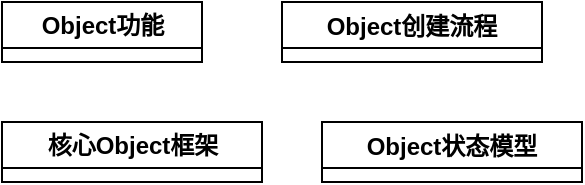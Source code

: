 <mxfile version="20.3.3" type="github">
  <diagram id="3uv_5a1CadoxR7LeSZuG" name="第 1 页">
    <mxGraphModel dx="1421" dy="1923" grid="1" gridSize="10" guides="1" tooltips="1" connect="1" arrows="1" fold="1" page="1" pageScale="1" pageWidth="827" pageHeight="1169" math="0" shadow="0">
      <root>
        <mxCell id="0" />
        <mxCell id="1" parent="0" />
        <mxCell id="lQj_9vM0wH7DQDhGStFX-1" value="Object创建流程" style="swimlane;swimlaneFillColor=default;startSize=23;" parent="1" vertex="1" collapsed="1">
          <mxGeometry x="180" y="-720" width="130" height="30" as="geometry">
            <mxRectangle x="180" y="-720" width="740" height="1590" as="alternateBounds" />
          </mxGeometry>
        </mxCell>
        <mxCell id="7D1d1UClvQg2_21mU1wl-2" value="Create()&lt;br&gt;运行时创建方式" style="rhombus;whiteSpace=wrap;html=1;" parent="lQj_9vM0wH7DQDhGStFX-1" vertex="1">
          <mxGeometry x="15" y="40" width="140" height="80" as="geometry" />
        </mxCell>
        <mxCell id="7D1d1UClvQg2_21mU1wl-30" value="GUID" style="ellipse;whiteSpace=wrap;html=1;aspect=fixed;fontColor=#000000;" parent="lQj_9vM0wH7DQDhGStFX-1" vertex="1">
          <mxGeometry x="555" y="124" width="80" height="80" as="geometry" />
        </mxCell>
        <mxCell id="7D1d1UClvQg2_21mU1wl-33" value="Importer" style="ellipse;whiteSpace=wrap;html=1;aspect=fixed;fontColor=#000000;" parent="lQj_9vM0wH7DQDhGStFX-1" vertex="1">
          <mxGeometry x="425" y="484" width="80" height="80" as="geometry" />
        </mxCell>
        <mxCell id="7D1d1UClvQg2_21mU1wl-42" value="&lt;span style=&quot;font-size: 11px;&quot;&gt;InstantiateNoAwake（）&lt;/span&gt;" style="rhombus;whiteSpace=wrap;html=1;fontFamily=Helvetica;fontSize=11;fontColor=#000000;" parent="lQj_9vM0wH7DQDhGStFX-1" vertex="1">
          <mxGeometry x="320" y="614" width="290" height="80" as="geometry" />
        </mxCell>
        <mxCell id="7D1d1UClvQg2_21mU1wl-43" style="edgeStyle=none;shape=connector;rounded=0;orthogonalLoop=1;jettySize=auto;html=1;labelBackgroundColor=default;strokeColor=default;fontFamily=Helvetica;fontSize=11;fontColor=#000000;endArrow=classic;" parent="lQj_9vM0wH7DQDhGStFX-1" source="7D1d1UClvQg2_21mU1wl-33" target="7D1d1UClvQg2_21mU1wl-42" edge="1">
          <mxGeometry relative="1" as="geometry" />
        </mxCell>
        <mxCell id="7D1d1UClvQg2_21mU1wl-44" value="Object&lt;br&gt;未实例化" style="ellipse;whiteSpace=wrap;html=1;aspect=fixed;fontFamily=Helvetica;fontSize=11;fontColor=#000000;" parent="lQj_9vM0wH7DQDhGStFX-1" vertex="1">
          <mxGeometry x="425" y="1084" width="80" height="80" as="geometry" />
        </mxCell>
        <mxCell id="7D1d1UClvQg2_21mU1wl-46" value="&lt;span style=&quot;font-size: 11px;&quot;&gt;Instantiate（）&lt;/span&gt;" style="rhombus;whiteSpace=wrap;html=1;fontFamily=Helvetica;fontSize=11;fontColor=#000000;" parent="lQj_9vM0wH7DQDhGStFX-1" vertex="1">
          <mxGeometry x="410" y="1234" width="110" height="80" as="geometry" />
        </mxCell>
        <mxCell id="7D1d1UClvQg2_21mU1wl-47" style="edgeStyle=none;shape=connector;rounded=0;orthogonalLoop=1;jettySize=auto;html=1;labelBackgroundColor=default;strokeColor=default;fontFamily=Helvetica;fontSize=11;fontColor=#000000;endArrow=classic;" parent="lQj_9vM0wH7DQDhGStFX-1" source="7D1d1UClvQg2_21mU1wl-44" target="7D1d1UClvQg2_21mU1wl-46" edge="1">
          <mxGeometry relative="1" as="geometry" />
        </mxCell>
        <mxCell id="7D1d1UClvQg2_21mU1wl-48" value="Object" style="ellipse;whiteSpace=wrap;html=1;aspect=fixed;fontFamily=Helvetica;fontSize=11;fontColor=#000000;" parent="lQj_9vM0wH7DQDhGStFX-1" vertex="1">
          <mxGeometry x="425" y="1494" width="80" height="80" as="geometry" />
        </mxCell>
        <mxCell id="7D1d1UClvQg2_21mU1wl-51" style="edgeStyle=none;shape=connector;rounded=0;orthogonalLoop=1;jettySize=auto;html=1;labelBackgroundColor=default;strokeColor=default;fontFamily=Helvetica;fontSize=11;fontColor=#000000;endArrow=classic;" parent="lQj_9vM0wH7DQDhGStFX-1" source="7D1d1UClvQg2_21mU1wl-50" target="7D1d1UClvQg2_21mU1wl-33" edge="1">
          <mxGeometry relative="1" as="geometry" />
        </mxCell>
        <mxCell id="7D1d1UClvQg2_21mU1wl-50" value="iostream" style="ellipse;whiteSpace=wrap;html=1;aspect=fixed;fontFamily=Helvetica;fontSize=11;fontColor=#000000;" parent="lQj_9vM0wH7DQDhGStFX-1" vertex="1">
          <mxGeometry x="425" y="374" width="80" height="80" as="geometry" />
        </mxCell>
        <mxCell id="7D1d1UClvQg2_21mU1wl-52" value="Exporter" style="ellipse;whiteSpace=wrap;html=1;aspect=fixed;fontFamily=Helvetica;fontSize=11;fontColor=#000000;" parent="lQj_9vM0wH7DQDhGStFX-1" vertex="1">
          <mxGeometry x="645" y="1084" width="80" height="80" as="geometry" />
        </mxCell>
        <mxCell id="7D1d1UClvQg2_21mU1wl-53" value="" style="edgeStyle=none;shape=connector;rounded=0;orthogonalLoop=1;jettySize=auto;html=1;labelBackgroundColor=default;strokeColor=default;fontFamily=Helvetica;fontSize=11;fontColor=#000000;endArrow=classic;" parent="lQj_9vM0wH7DQDhGStFX-1" source="7D1d1UClvQg2_21mU1wl-44" target="7D1d1UClvQg2_21mU1wl-52" edge="1">
          <mxGeometry relative="1" as="geometry" />
        </mxCell>
        <mxCell id="7D1d1UClvQg2_21mU1wl-54" value="iostream" style="ellipse;whiteSpace=wrap;html=1;aspect=fixed;fontFamily=Helvetica;fontSize=11;fontColor=#000000;" parent="lQj_9vM0wH7DQDhGStFX-1" vertex="1">
          <mxGeometry x="645" y="484" width="80" height="80" as="geometry" />
        </mxCell>
        <mxCell id="7D1d1UClvQg2_21mU1wl-55" style="edgeStyle=none;shape=connector;rounded=0;orthogonalLoop=1;jettySize=auto;html=1;labelBackgroundColor=default;strokeColor=default;fontFamily=Helvetica;fontSize=11;fontColor=#000000;endArrow=classic;" parent="lQj_9vM0wH7DQDhGStFX-1" source="7D1d1UClvQg2_21mU1wl-52" target="7D1d1UClvQg2_21mU1wl-54" edge="1">
          <mxGeometry relative="1" as="geometry" />
        </mxCell>
        <mxCell id="7D1d1UClvQg2_21mU1wl-58" style="shape=connector;rounded=0;orthogonalLoop=1;jettySize=auto;html=1;labelBackgroundColor=default;strokeColor=default;fontFamily=Helvetica;fontSize=11;fontColor=#000000;endArrow=classic;" parent="lQj_9vM0wH7DQDhGStFX-1" source="7D1d1UClvQg2_21mU1wl-57" target="7D1d1UClvQg2_21mU1wl-44" edge="1">
          <mxGeometry relative="1" as="geometry" />
        </mxCell>
        <mxCell id="7D1d1UClvQg2_21mU1wl-57" value="Import（）&lt;br&gt;导入基本属性" style="rhombus;whiteSpace=wrap;html=1;fontFamily=Helvetica;fontSize=11;fontColor=#000000;" parent="lQj_9vM0wH7DQDhGStFX-1" vertex="1">
          <mxGeometry x="395" y="904" width="140" height="80" as="geometry" />
        </mxCell>
        <mxCell id="7D1d1UClvQg2_21mU1wl-60" style="edgeStyle=none;shape=connector;rounded=0;orthogonalLoop=1;jettySize=auto;html=1;labelBackgroundColor=default;strokeColor=default;fontFamily=Helvetica;fontSize=11;fontColor=#000000;endArrow=classic;" parent="lQj_9vM0wH7DQDhGStFX-1" source="7D1d1UClvQg2_21mU1wl-59" target="7D1d1UClvQg2_21mU1wl-48" edge="1">
          <mxGeometry relative="1" as="geometry" />
        </mxCell>
        <mxCell id="7D1d1UClvQg2_21mU1wl-59" value="Awake（）&lt;br&gt;创建运行时属性" style="rhombus;whiteSpace=wrap;html=1;fontFamily=Helvetica;fontSize=11;fontColor=#000000;" parent="lQj_9vM0wH7DQDhGStFX-1" vertex="1">
          <mxGeometry x="390" y="1364" width="150" height="80" as="geometry" />
        </mxCell>
        <mxCell id="7D1d1UClvQg2_21mU1wl-49" style="edgeStyle=none;shape=connector;rounded=0;orthogonalLoop=1;jettySize=auto;html=1;labelBackgroundColor=default;strokeColor=default;fontFamily=Helvetica;fontSize=11;fontColor=#000000;endArrow=classic;" parent="lQj_9vM0wH7DQDhGStFX-1" source="7D1d1UClvQg2_21mU1wl-46" target="7D1d1UClvQg2_21mU1wl-59" edge="1">
          <mxGeometry relative="1" as="geometry" />
        </mxCell>
        <mxCell id="7D1d1UClvQg2_21mU1wl-63" style="edgeStyle=none;shape=connector;rounded=0;orthogonalLoop=1;jettySize=auto;html=1;labelBackgroundColor=default;strokeColor=default;fontFamily=Helvetica;fontSize=11;fontColor=#000000;endArrow=classic;" parent="lQj_9vM0wH7DQDhGStFX-1" source="7D1d1UClvQg2_21mU1wl-61" target="7D1d1UClvQg2_21mU1wl-50" edge="1">
          <mxGeometry relative="1" as="geometry" />
        </mxCell>
        <mxCell id="7D1d1UClvQg2_21mU1wl-61" value="Exporter" style="ellipse;whiteSpace=wrap;html=1;aspect=fixed;fontFamily=Helvetica;fontSize=11;fontColor=#000000;" parent="lQj_9vM0wH7DQDhGStFX-1" vertex="1">
          <mxGeometry x="310" y="264" width="80" height="80" as="geometry" />
        </mxCell>
        <mxCell id="7D1d1UClvQg2_21mU1wl-64" value="&lt;span style=&quot;font-family: &amp;quot;PingFang SC&amp;quot;, &amp;quot;Segoe UI&amp;quot;, Arial, &amp;quot;Microsoft YaHei&amp;quot;, 微软雅黑, 宋体, &amp;quot;Malgun Gothic&amp;quot;, sans-serif; font-size: 14px; text-align: left; background-color: rgb(252, 253, 254);&quot;&gt;Persistence&lt;br&gt;&lt;/span&gt;&lt;span style=&quot;background-color: rgb(255, 255, 255);&quot;&gt;持久化创建方式&lt;/span&gt;" style="ellipse;whiteSpace=wrap;html=1;fontFamily=Helvetica;fontSize=11;fontColor=#000000;" parent="lQj_9vM0wH7DQDhGStFX-1" vertex="1">
          <mxGeometry x="525" y="264" width="120" height="80" as="geometry" />
        </mxCell>
        <mxCell id="7D1d1UClvQg2_21mU1wl-35" style="edgeStyle=none;shape=connector;rounded=0;orthogonalLoop=1;jettySize=auto;html=1;labelBackgroundColor=default;strokeColor=default;fontFamily=Helvetica;fontSize=11;fontColor=#000000;endArrow=classic;" parent="lQj_9vM0wH7DQDhGStFX-1" source="7D1d1UClvQg2_21mU1wl-30" target="7D1d1UClvQg2_21mU1wl-64" edge="1">
          <mxGeometry relative="1" as="geometry">
            <mxPoint x="595" y="244" as="targetPoint" />
          </mxGeometry>
        </mxCell>
        <mxCell id="7D1d1UClvQg2_21mU1wl-37" value="" style="edgeStyle=none;shape=connector;rounded=0;orthogonalLoop=1;jettySize=auto;html=1;labelBackgroundColor=default;strokeColor=default;fontFamily=Helvetica;fontSize=11;fontColor=#000000;endArrow=classic;" parent="lQj_9vM0wH7DQDhGStFX-1" source="7D1d1UClvQg2_21mU1wl-64" target="7D1d1UClvQg2_21mU1wl-50" edge="1">
          <mxGeometry relative="1" as="geometry">
            <mxPoint x="538.039" y="354.687" as="sourcePoint" />
            <mxPoint x="487.609" y="396.609" as="targetPoint" />
            <Array as="points">
              <mxPoint x="525" y="364" />
            </Array>
          </mxGeometry>
        </mxCell>
        <mxCell id="7D1d1UClvQg2_21mU1wl-56" style="edgeStyle=orthogonalEdgeStyle;shape=connector;rounded=0;orthogonalLoop=1;jettySize=auto;html=1;labelBackgroundColor=default;strokeColor=default;fontFamily=Helvetica;fontSize=11;fontColor=#000000;endArrow=classic;" parent="lQj_9vM0wH7DQDhGStFX-1" source="7D1d1UClvQg2_21mU1wl-54" target="7D1d1UClvQg2_21mU1wl-64" edge="1">
          <mxGeometry relative="1" as="geometry">
            <mxPoint x="665" y="314" as="targetPoint" />
            <Array as="points">
              <mxPoint x="685" y="314" />
            </Array>
          </mxGeometry>
        </mxCell>
        <mxCell id="ukPV0_dSm2DLfxHPNTDD-2" style="edgeStyle=orthogonalEdgeStyle;rounded=0;orthogonalLoop=1;jettySize=auto;html=1;" parent="lQj_9vM0wH7DQDhGStFX-1" source="ukPV0_dSm2DLfxHPNTDD-1" target="7D1d1UClvQg2_21mU1wl-57" edge="1">
          <mxGeometry relative="1" as="geometry" />
        </mxCell>
        <mxCell id="ukPV0_dSm2DLfxHPNTDD-1" value="Create（）" style="rhombus;whiteSpace=wrap;html=1;" parent="lQj_9vM0wH7DQDhGStFX-1" vertex="1">
          <mxGeometry x="425" y="754" width="80" height="80" as="geometry" />
        </mxCell>
        <mxCell id="7D1d1UClvQg2_21mU1wl-45" style="edgeStyle=none;shape=connector;rounded=0;orthogonalLoop=1;jettySize=auto;html=1;labelBackgroundColor=default;strokeColor=default;fontFamily=Helvetica;fontSize=11;fontColor=#000000;endArrow=classic;" parent="lQj_9vM0wH7DQDhGStFX-1" source="7D1d1UClvQg2_21mU1wl-42" target="ukPV0_dSm2DLfxHPNTDD-1" edge="1">
          <mxGeometry relative="1" as="geometry" />
        </mxCell>
        <mxCell id="ukPV0_dSm2DLfxHPNTDD-4" style="rounded=0;orthogonalLoop=1;jettySize=auto;html=1;" parent="lQj_9vM0wH7DQDhGStFX-1" source="ukPV0_dSm2DLfxHPNTDD-3" target="7D1d1UClvQg2_21mU1wl-61" edge="1">
          <mxGeometry relative="1" as="geometry" />
        </mxCell>
        <mxCell id="ukPV0_dSm2DLfxHPNTDD-3" value="new Object()&lt;br&gt;纯数据Object" style="rhombus;whiteSpace=wrap;html=1;" parent="lQj_9vM0wH7DQDhGStFX-1" vertex="1">
          <mxGeometry x="120" y="154" width="190" height="80" as="geometry" />
        </mxCell>
        <mxCell id="7D1d1UClvQg2_21mU1wl-62" style="edgeStyle=none;shape=connector;rounded=0;orthogonalLoop=1;jettySize=auto;html=1;labelBackgroundColor=default;strokeColor=default;fontFamily=Helvetica;fontSize=11;fontColor=#000000;endArrow=classic;" parent="lQj_9vM0wH7DQDhGStFX-1" source="7D1d1UClvQg2_21mU1wl-2" target="ukPV0_dSm2DLfxHPNTDD-3" edge="1">
          <mxGeometry relative="1" as="geometry" />
        </mxCell>
        <mxCell id="lQj_9vM0wH7DQDhGStFX-26" value="核心Object框架" style="swimlane;strokeColor=default;fontFamily=Helvetica;fontSize=12;fontColor=default;fillColor=default;html=1;swimlaneFillColor=default;" parent="1" vertex="1" collapsed="1">
          <mxGeometry x="40" y="-660" width="130" height="30" as="geometry">
            <mxRectangle x="40" y="-660" width="870" height="510" as="alternateBounds" />
          </mxGeometry>
        </mxCell>
        <mxCell id="lQj_9vM0wH7DQDhGStFX-7" value="Object" style="ellipse;whiteSpace=wrap;html=1;" parent="lQj_9vM0wH7DQDhGStFX-26" vertex="1">
          <mxGeometry x="320" y="36" width="120" height="80" as="geometry" />
        </mxCell>
        <mxCell id="lQj_9vM0wH7DQDhGStFX-11" style="rounded=0;orthogonalLoop=1;jettySize=auto;html=1;fontSize=24;" parent="lQj_9vM0wH7DQDhGStFX-26" source="lQj_9vM0wH7DQDhGStFX-8" target="lQj_9vM0wH7DQDhGStFX-7" edge="1">
          <mxGeometry relative="1" as="geometry" />
        </mxCell>
        <mxCell id="lQj_9vM0wH7DQDhGStFX-8" value="GameObject" style="ellipse;whiteSpace=wrap;html=1;" parent="lQj_9vM0wH7DQDhGStFX-26" vertex="1">
          <mxGeometry x="20" y="176" width="120" height="80" as="geometry" />
        </mxCell>
        <mxCell id="lQj_9vM0wH7DQDhGStFX-12" style="edgeStyle=none;shape=connector;rounded=0;orthogonalLoop=1;jettySize=auto;html=1;labelBackgroundColor=default;strokeColor=default;fontFamily=Helvetica;fontSize=24;fontColor=default;endArrow=classic;" parent="lQj_9vM0wH7DQDhGStFX-26" source="lQj_9vM0wH7DQDhGStFX-9" target="lQj_9vM0wH7DQDhGStFX-7" edge="1">
          <mxGeometry relative="1" as="geometry" />
        </mxCell>
        <mxCell id="lQj_9vM0wH7DQDhGStFX-9" value="Component" style="ellipse;whiteSpace=wrap;html=1;" parent="lQj_9vM0wH7DQDhGStFX-26" vertex="1">
          <mxGeometry x="320" y="176" width="120" height="80" as="geometry" />
        </mxCell>
        <mxCell id="lQj_9vM0wH7DQDhGStFX-13" style="edgeStyle=none;shape=connector;rounded=0;orthogonalLoop=1;jettySize=auto;html=1;labelBackgroundColor=default;strokeColor=default;fontFamily=Helvetica;fontSize=24;fontColor=default;endArrow=classic;" parent="lQj_9vM0wH7DQDhGStFX-26" source="lQj_9vM0wH7DQDhGStFX-10" target="lQj_9vM0wH7DQDhGStFX-7" edge="1">
          <mxGeometry relative="1" as="geometry" />
        </mxCell>
        <mxCell id="lQj_9vM0wH7DQDhGStFX-10" value="ScriptableObject" style="ellipse;whiteSpace=wrap;html=1;" parent="lQj_9vM0wH7DQDhGStFX-26" vertex="1">
          <mxGeometry x="610" y="176" width="120" height="80" as="geometry" />
        </mxCell>
        <mxCell id="lQj_9vM0wH7DQDhGStFX-20" style="edgeStyle=none;shape=connector;rounded=0;orthogonalLoop=1;jettySize=auto;html=1;labelBackgroundColor=default;strokeColor=default;fontFamily=Helvetica;fontSize=23;fontColor=default;endArrow=classic;" parent="lQj_9vM0wH7DQDhGStFX-26" source="lQj_9vM0wH7DQDhGStFX-16" target="lQj_9vM0wH7DQDhGStFX-9" edge="1">
          <mxGeometry relative="1" as="geometry" />
        </mxCell>
        <mxCell id="lQj_9vM0wH7DQDhGStFX-16" value="Renderer" style="ellipse;whiteSpace=wrap;html=1;" parent="lQj_9vM0wH7DQDhGStFX-26" vertex="1">
          <mxGeometry x="40" y="376" width="120" height="80" as="geometry" />
        </mxCell>
        <mxCell id="lQj_9vM0wH7DQDhGStFX-19" style="edgeStyle=none;shape=connector;rounded=0;orthogonalLoop=1;jettySize=auto;html=1;labelBackgroundColor=default;strokeColor=default;fontFamily=Helvetica;fontSize=23;fontColor=default;endArrow=classic;" parent="lQj_9vM0wH7DQDhGStFX-26" source="lQj_9vM0wH7DQDhGStFX-17" target="lQj_9vM0wH7DQDhGStFX-9" edge="1">
          <mxGeometry relative="1" as="geometry" />
        </mxCell>
        <mxCell id="lQj_9vM0wH7DQDhGStFX-17" value="Camera" style="ellipse;whiteSpace=wrap;html=1;" parent="lQj_9vM0wH7DQDhGStFX-26" vertex="1">
          <mxGeometry x="160" y="376" width="120" height="80" as="geometry" />
        </mxCell>
        <mxCell id="lQj_9vM0wH7DQDhGStFX-21" style="edgeStyle=none;shape=connector;rounded=0;orthogonalLoop=1;jettySize=auto;html=1;labelBackgroundColor=default;strokeColor=default;fontFamily=Helvetica;fontSize=23;fontColor=default;endArrow=classic;" parent="lQj_9vM0wH7DQDhGStFX-26" source="lQj_9vM0wH7DQDhGStFX-18" target="lQj_9vM0wH7DQDhGStFX-9" edge="1">
          <mxGeometry relative="1" as="geometry" />
        </mxCell>
        <mxCell id="lQj_9vM0wH7DQDhGStFX-18" value="Behavior" style="ellipse;whiteSpace=wrap;html=1;" parent="lQj_9vM0wH7DQDhGStFX-26" vertex="1">
          <mxGeometry x="480" y="376" width="120" height="80" as="geometry" />
        </mxCell>
        <mxCell id="lQj_9vM0wH7DQDhGStFX-25" style="edgeStyle=none;shape=connector;rounded=0;orthogonalLoop=1;jettySize=auto;html=1;labelBackgroundColor=default;strokeColor=default;fontFamily=Helvetica;fontSize=12;fontColor=default;endArrow=classic;" parent="lQj_9vM0wH7DQDhGStFX-26" source="lQj_9vM0wH7DQDhGStFX-23" target="lQj_9vM0wH7DQDhGStFX-10" edge="1">
          <mxGeometry relative="1" as="geometry" />
        </mxCell>
        <mxCell id="lQj_9vM0wH7DQDhGStFX-23" value="Setting" style="ellipse;whiteSpace=wrap;html=1;" parent="lQj_9vM0wH7DQDhGStFX-26" vertex="1">
          <mxGeometry x="740" y="376" width="120" height="80" as="geometry" />
        </mxCell>
        <mxCell id="lQj_9vM0wH7DQDhGStFX-48" value="渲染功能" style="text;html=1;align=center;verticalAlign=middle;resizable=0;points=[];autosize=1;strokeColor=none;fillColor=none;fontSize=12;fontFamily=Helvetica;fontColor=default;" parent="lQj_9vM0wH7DQDhGStFX-26" vertex="1">
          <mxGeometry x="120" y="450" width="70" height="30" as="geometry" />
        </mxCell>
        <mxCell id="lQj_9vM0wH7DQDhGStFX-49" value="更新功能" style="text;html=1;align=center;verticalAlign=middle;resizable=0;points=[];autosize=1;strokeColor=none;fillColor=none;fontSize=12;fontFamily=Helvetica;fontColor=default;" parent="lQj_9vM0wH7DQDhGStFX-26" vertex="1">
          <mxGeometry x="505" y="456" width="70" height="30" as="geometry" />
        </mxCell>
        <mxCell id="lQj_9vM0wH7DQDhGStFX-44" value="Object功能" style="swimlane;strokeColor=default;fontFamily=Helvetica;fontSize=12;fontColor=default;fillColor=default;html=1;container=0;collapsible=1;autosize=0;resizeWidth=0;resizeHeight=0;fixedWidth=0;comic=0;enumerate=0;treeMoving=0;treeFolding=0;movableLabel=0;backgroundOutline=0;metaEdit=0;moveCells=0;fixDash=0;snapToPoint=0;portConstraintRotation=0;shadow=0;rounded=0;fillStyle=auto;swimlaneFillColor=default;" parent="1" vertex="1" collapsed="1">
          <mxGeometry x="40" y="-720" width="100" height="30" as="geometry">
            <mxRectangle x="40" y="-720" width="600" height="564" as="alternateBounds" />
          </mxGeometry>
        </mxCell>
        <mxCell id="lQj_9vM0wH7DQDhGStFX-27" value="Object" style="ellipse;whiteSpace=wrap;html=1;strokeColor=default;fontFamily=Helvetica;fontSize=12;fontColor=default;fillColor=default;" parent="lQj_9vM0wH7DQDhGStFX-44" vertex="1">
          <mxGeometry x="35" y="244" width="120" height="80" as="geometry" />
        </mxCell>
        <mxCell id="lQj_9vM0wH7DQDhGStFX-28" value="身份证明" style="rhombus;whiteSpace=wrap;html=1;strokeColor=default;fontFamily=Helvetica;fontSize=12;fontColor=default;fillColor=default;" parent="lQj_9vM0wH7DQDhGStFX-44" vertex="1">
          <mxGeometry x="235" y="84" width="80" height="80" as="geometry" />
        </mxCell>
        <mxCell id="lQj_9vM0wH7DQDhGStFX-37" style="edgeStyle=none;shape=connector;rounded=0;orthogonalLoop=1;jettySize=auto;html=1;labelBackgroundColor=default;strokeColor=default;fontFamily=Helvetica;fontSize=12;fontColor=default;endArrow=classic;" parent="lQj_9vM0wH7DQDhGStFX-44" source="lQj_9vM0wH7DQDhGStFX-27" target="lQj_9vM0wH7DQDhGStFX-28" edge="1">
          <mxGeometry relative="1" as="geometry" />
        </mxCell>
        <mxCell id="lQj_9vM0wH7DQDhGStFX-29" value="生命周期" style="rhombus;whiteSpace=wrap;html=1;strokeColor=default;fontFamily=Helvetica;fontSize=12;fontColor=default;fillColor=default;" parent="lQj_9vM0wH7DQDhGStFX-44" vertex="1">
          <mxGeometry x="235" y="404" width="80" height="80" as="geometry" />
        </mxCell>
        <mxCell id="lQj_9vM0wH7DQDhGStFX-39" style="edgeStyle=none;shape=connector;rounded=0;orthogonalLoop=1;jettySize=auto;html=1;labelBackgroundColor=default;strokeColor=default;fontFamily=Helvetica;fontSize=12;fontColor=default;endArrow=classic;" parent="lQj_9vM0wH7DQDhGStFX-44" source="lQj_9vM0wH7DQDhGStFX-27" target="lQj_9vM0wH7DQDhGStFX-29" edge="1">
          <mxGeometry relative="1" as="geometry" />
        </mxCell>
        <mxCell id="lQj_9vM0wH7DQDhGStFX-30" value="数据克隆" style="rhombus;whiteSpace=wrap;html=1;strokeColor=default;fontFamily=Helvetica;fontSize=12;fontColor=default;fillColor=default;" parent="lQj_9vM0wH7DQDhGStFX-44" vertex="1">
          <mxGeometry x="235" y="244" width="80" height="80" as="geometry" />
        </mxCell>
        <mxCell id="lQj_9vM0wH7DQDhGStFX-38" style="edgeStyle=none;shape=connector;rounded=0;orthogonalLoop=1;jettySize=auto;html=1;labelBackgroundColor=default;strokeColor=default;fontFamily=Helvetica;fontSize=12;fontColor=default;endArrow=classic;" parent="lQj_9vM0wH7DQDhGStFX-44" source="lQj_9vM0wH7DQDhGStFX-27" target="lQj_9vM0wH7DQDhGStFX-30" edge="1">
          <mxGeometry relative="1" as="geometry" />
        </mxCell>
        <mxCell id="lQj_9vM0wH7DQDhGStFX-32" value="持久化" style="rhombus;whiteSpace=wrap;html=1;strokeColor=default;fontFamily=Helvetica;fontSize=12;fontColor=default;fillColor=default;" parent="lQj_9vM0wH7DQDhGStFX-44" vertex="1">
          <mxGeometry x="365" y="304" width="80" height="80" as="geometry" />
        </mxCell>
        <mxCell id="lQj_9vM0wH7DQDhGStFX-36" style="edgeStyle=none;shape=connector;rounded=0;orthogonalLoop=1;jettySize=auto;html=1;labelBackgroundColor=default;strokeColor=default;fontFamily=Helvetica;fontSize=12;fontColor=default;endArrow=classic;" parent="lQj_9vM0wH7DQDhGStFX-44" source="lQj_9vM0wH7DQDhGStFX-30" target="lQj_9vM0wH7DQDhGStFX-32" edge="1">
          <mxGeometry relative="1" as="geometry" />
        </mxCell>
        <mxCell id="lQj_9vM0wH7DQDhGStFX-45" value="序列化" style="rhombus;whiteSpace=wrap;html=1;strokeColor=default;fontFamily=Helvetica;fontSize=12;fontColor=default;fillColor=default;" parent="lQj_9vM0wH7DQDhGStFX-44" vertex="1">
          <mxGeometry x="365" y="184" width="80" height="80" as="geometry" />
        </mxCell>
        <mxCell id="lQj_9vM0wH7DQDhGStFX-35" style="edgeStyle=none;shape=connector;rounded=0;orthogonalLoop=1;jettySize=auto;html=1;labelBackgroundColor=default;strokeColor=default;fontFamily=Helvetica;fontSize=12;fontColor=default;endArrow=classic;" parent="lQj_9vM0wH7DQDhGStFX-44" source="lQj_9vM0wH7DQDhGStFX-30" target="lQj_9vM0wH7DQDhGStFX-45" edge="1">
          <mxGeometry relative="1" as="geometry">
            <mxPoint x="380.504" y="243.16" as="targetPoint" />
          </mxGeometry>
        </mxCell>
        <mxCell id="lQj_9vM0wH7DQDhGStFX-46" value="如：编辑器面板显示" style="text;html=1;strokeColor=none;fillColor=none;align=center;verticalAlign=middle;whiteSpace=wrap;rounded=0;fontFamily=Helvetica;fontSize=12;fontColor=default;" parent="lQj_9vM0wH7DQDhGStFX-44" vertex="1">
          <mxGeometry x="455" y="209" width="110" height="30" as="geometry" />
        </mxCell>
        <mxCell id="wFAdG49-NxNJ4aoIoazW-2" value="Object状态模型" style="swimlane;" vertex="1" collapsed="1" parent="1">
          <mxGeometry x="200" y="-660" width="130" height="30" as="geometry">
            <mxRectangle x="10" y="-530" width="560" height="870" as="alternateBounds" />
          </mxGeometry>
        </mxCell>
        <mxCell id="wFAdG49-NxNJ4aoIoazW-1" value="原始状态" style="ellipse;whiteSpace=wrap;html=1;" vertex="1" parent="wFAdG49-NxNJ4aoIoazW-2">
          <mxGeometry x="220" y="65" width="120" height="80" as="geometry" />
        </mxCell>
        <mxCell id="wFAdG49-NxNJ4aoIoazW-3" value="&lt;span style=&quot;color: rgb(0, 0, 0); font-family: Helvetica; font-size: 12px; font-style: normal; font-variant-ligatures: normal; font-variant-caps: normal; font-weight: 400; letter-spacing: normal; orphans: 2; text-align: center; text-indent: 0px; text-transform: none; widows: 2; word-spacing: 0px; -webkit-text-stroke-width: 0px; background-color: rgb(248, 249, 250); text-decoration-thickness: initial; text-decoration-style: initial; text-decoration-color: initial; float: none; display: inline !important;&quot;&gt;仅使用new创建了内存，除了创建者没人知道它的存在，只是一具空壳。&lt;/span&gt;" style="text;whiteSpace=wrap;html=1;" vertex="1" parent="wFAdG49-NxNJ4aoIoazW-2">
          <mxGeometry x="350" y="80" width="150" height="50" as="geometry" />
        </mxCell>
        <mxCell id="wFAdG49-NxNJ4aoIoazW-22" style="edgeStyle=orthogonalEdgeStyle;rounded=0;orthogonalLoop=1;jettySize=auto;html=1;" edge="1" parent="wFAdG49-NxNJ4aoIoazW-2" source="wFAdG49-NxNJ4aoIoazW-4">
          <mxGeometry relative="1" as="geometry">
            <mxPoint x="60" y="300" as="targetPoint" />
          </mxGeometry>
        </mxCell>
        <mxCell id="wFAdG49-NxNJ4aoIoazW-4" value="睡眠实例状态" style="ellipse;whiteSpace=wrap;html=1;" vertex="1" parent="wFAdG49-NxNJ4aoIoazW-2">
          <mxGeometry x="220" y="260" width="120" height="80" as="geometry" />
        </mxCell>
        <mxCell id="wFAdG49-NxNJ4aoIoazW-7" value="以此填充数据并利用导出功能，来实例化一个特定初值的物体" style="edgeStyle=orthogonalEdgeStyle;rounded=0;orthogonalLoop=1;jettySize=auto;html=1;" edge="1" parent="wFAdG49-NxNJ4aoIoazW-2" source="wFAdG49-NxNJ4aoIoazW-1" target="wFAdG49-NxNJ4aoIoazW-4">
          <mxGeometry relative="1" as="geometry" />
        </mxCell>
        <mxCell id="wFAdG49-NxNJ4aoIoazW-5" value="实例状态" style="ellipse;whiteSpace=wrap;html=1;" vertex="1" parent="wFAdG49-NxNJ4aoIoazW-2">
          <mxGeometry x="220" y="530" width="120" height="80" as="geometry" />
        </mxCell>
        <mxCell id="wFAdG49-NxNJ4aoIoazW-6" value="销毁状态" style="ellipse;whiteSpace=wrap;html=1;" vertex="1" parent="wFAdG49-NxNJ4aoIoazW-2">
          <mxGeometry x="220" y="750" width="120" height="80" as="geometry" />
        </mxCell>
        <mxCell id="wFAdG49-NxNJ4aoIoazW-20" style="edgeStyle=orthogonalEdgeStyle;rounded=0;orthogonalLoop=1;jettySize=auto;html=1;" edge="1" parent="wFAdG49-NxNJ4aoIoazW-2" source="wFAdG49-NxNJ4aoIoazW-1" target="wFAdG49-NxNJ4aoIoazW-6">
          <mxGeometry relative="1" as="geometry">
            <mxPoint x="-90" y="810" as="targetPoint" />
            <Array as="points">
              <mxPoint x="60" y="105" />
              <mxPoint x="60" y="790" />
            </Array>
          </mxGeometry>
        </mxCell>
        <mxCell id="wFAdG49-NxNJ4aoIoazW-12" style="edgeStyle=orthogonalEdgeStyle;rounded=0;orthogonalLoop=1;jettySize=auto;html=1;" edge="1" parent="wFAdG49-NxNJ4aoIoazW-2" source="wFAdG49-NxNJ4aoIoazW-10" target="wFAdG49-NxNJ4aoIoazW-5">
          <mxGeometry relative="1" as="geometry" />
        </mxCell>
        <mxCell id="wFAdG49-NxNJ4aoIoazW-10" value="Awake" style="rhombus;whiteSpace=wrap;html=1;" vertex="1" parent="wFAdG49-NxNJ4aoIoazW-2">
          <mxGeometry x="240" y="390" width="80" height="80" as="geometry" />
        </mxCell>
        <mxCell id="wFAdG49-NxNJ4aoIoazW-8" style="edgeStyle=orthogonalEdgeStyle;rounded=0;orthogonalLoop=1;jettySize=auto;html=1;" edge="1" parent="wFAdG49-NxNJ4aoIoazW-2" source="wFAdG49-NxNJ4aoIoazW-4" target="wFAdG49-NxNJ4aoIoazW-10">
          <mxGeometry relative="1" as="geometry" />
        </mxCell>
        <mxCell id="wFAdG49-NxNJ4aoIoazW-13" value="Enable&lt;br&gt;Disable" style="rhombus;whiteSpace=wrap;html=1;" vertex="1" parent="wFAdG49-NxNJ4aoIoazW-2">
          <mxGeometry x="430" y="450" width="80" height="80" as="geometry" />
        </mxCell>
        <mxCell id="wFAdG49-NxNJ4aoIoazW-14" style="rounded=0;orthogonalLoop=1;jettySize=auto;html=1;" edge="1" parent="wFAdG49-NxNJ4aoIoazW-2" source="wFAdG49-NxNJ4aoIoazW-5" target="wFAdG49-NxNJ4aoIoazW-13">
          <mxGeometry relative="1" as="geometry" />
        </mxCell>
        <mxCell id="wFAdG49-NxNJ4aoIoazW-15" value="Start&lt;br&gt;Update" style="rhombus;whiteSpace=wrap;html=1;" vertex="1" parent="wFAdG49-NxNJ4aoIoazW-2">
          <mxGeometry x="430" y="590" width="80" height="80" as="geometry" />
        </mxCell>
        <mxCell id="wFAdG49-NxNJ4aoIoazW-16" style="edgeStyle=none;rounded=0;orthogonalLoop=1;jettySize=auto;html=1;" edge="1" parent="wFAdG49-NxNJ4aoIoazW-2" source="wFAdG49-NxNJ4aoIoazW-5" target="wFAdG49-NxNJ4aoIoazW-15">
          <mxGeometry relative="1" as="geometry" />
        </mxCell>
        <mxCell id="wFAdG49-NxNJ4aoIoazW-19" style="edgeStyle=none;rounded=0;orthogonalLoop=1;jettySize=auto;html=1;" edge="1" parent="wFAdG49-NxNJ4aoIoazW-2" source="wFAdG49-NxNJ4aoIoazW-17" target="wFAdG49-NxNJ4aoIoazW-6">
          <mxGeometry relative="1" as="geometry" />
        </mxCell>
        <mxCell id="wFAdG49-NxNJ4aoIoazW-17" value="Destroy" style="rhombus;whiteSpace=wrap;html=1;" vertex="1" parent="wFAdG49-NxNJ4aoIoazW-2">
          <mxGeometry x="240" y="640" width="80" height="80" as="geometry" />
        </mxCell>
        <mxCell id="wFAdG49-NxNJ4aoIoazW-18" style="edgeStyle=none;rounded=0;orthogonalLoop=1;jettySize=auto;html=1;" edge="1" parent="wFAdG49-NxNJ4aoIoazW-2" source="wFAdG49-NxNJ4aoIoazW-5" target="wFAdG49-NxNJ4aoIoazW-17">
          <mxGeometry relative="1" as="geometry" />
        </mxCell>
        <mxCell id="wFAdG49-NxNJ4aoIoazW-24" value="物体的标准初始状态，&lt;span style=&quot;&quot;&gt;已经添加进系统，可查询可引用，一般作为预制体使用&lt;/span&gt;" style="text;html=1;strokeColor=none;fillColor=none;align=left;verticalAlign=middle;whiteSpace=wrap;rounded=0;" vertex="1" parent="wFAdG49-NxNJ4aoIoazW-2">
          <mxGeometry x="350" y="277.5" width="160" height="45" as="geometry" />
        </mxCell>
      </root>
    </mxGraphModel>
  </diagram>
</mxfile>
